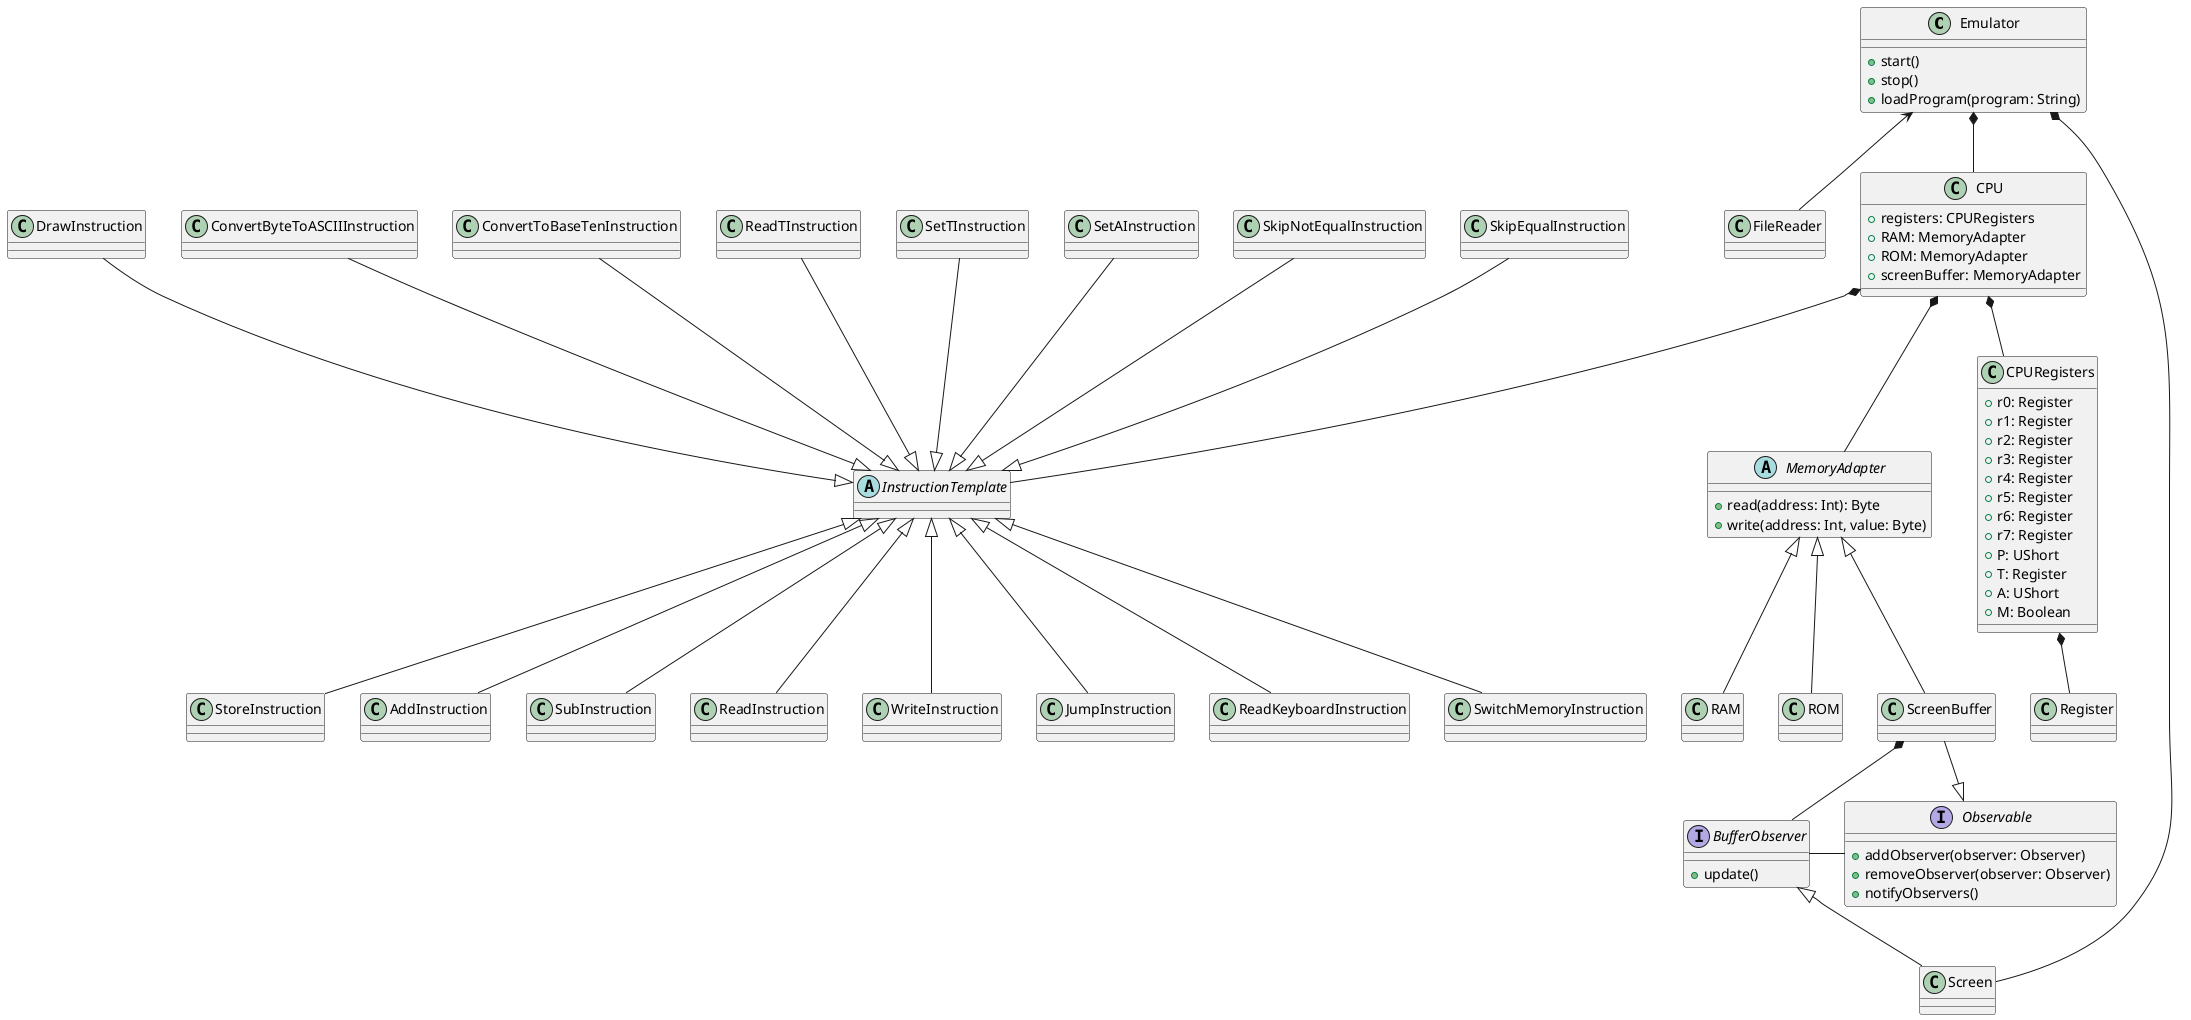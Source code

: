 @startuml

class Emulator {
  +start()
  +stop()
  +loadProgram(program: String)
}

class FileReader {}

abstract class MemoryAdapter {
  +read(address: Int): Byte
  +write(address: Int, value: Byte)
}

class RAM {}
class ROM {}

class CPU {
  + registers: CPURegisters
  + RAM: MemoryAdapter
  + ROM: MemoryAdapter
  + screenBuffer: MemoryAdapter
}
class CPURegisters {
  + r0: Register
  + r1: Register
  + r2: Register
  + r3: Register
  + r4: Register
  + r5: Register
  + r6: Register
  + r7: Register
  + P: UShort
  + T: Register
  + A: UShort
  + M: Boolean
}
class Register {}

abstract class InstructionTemplate {}
class StoreInstruction
class AddInstruction
class SubInstruction
class ReadInstruction
class WriteInstruction
class JumpInstruction
class ReadKeyboardInstruction
class SwitchMemoryInstruction
class SkipEqualInstruction
class SkipNotEqualInstruction
class SetAInstruction
class SetTInstruction
class ReadTInstruction
class ConvertToBaseTenInstruction
class ConvertByteToASCIIInstruction
class DrawInstruction

interface Observable {
  +addObserver(observer: Observer)
  +removeObserver(observer: Observer)
  +notifyObservers()
}

interface BufferObserver {
  +update()
}

class Screen {}
class ScreenBuffer {}

Observable <|-- ScreenBuffer
ScreenBuffer *-- BufferObserver
BufferObserver <|-- Screen
Emulator *-- Screen
Observable -l- BufferObserver

Emulator <-- FileReader
Emulator *-- CPU
CPURegisters *-- Register
CPU *-- CPURegisters
CPU *-- MemoryAdapter
CPU *-- InstructionTemplate

InstructionTemplate <|-- StoreInstruction
InstructionTemplate <|-- AddInstruction
InstructionTemplate <|-- SubInstruction
InstructionTemplate <|-- ReadInstruction
InstructionTemplate <|-- WriteInstruction
InstructionTemplate <|-- JumpInstruction
InstructionTemplate <|-- ReadKeyboardInstruction
InstructionTemplate <|-- SwitchMemoryInstruction
InstructionTemplate <|-u- SkipEqualInstruction
InstructionTemplate <|-u- SkipNotEqualInstruction
InstructionTemplate <|-u- SetAInstruction
InstructionTemplate <|-u- SetTInstruction
InstructionTemplate <|-u- ReadTInstruction
InstructionTemplate <|-u- ConvertToBaseTenInstruction
InstructionTemplate <|-u- ConvertByteToASCIIInstruction
InstructionTemplate <|-u- DrawInstruction

MemoryAdapter <|-- RAM
MemoryAdapter <|-- ROM
MemoryAdapter <|-- ScreenBuffer

@enduml